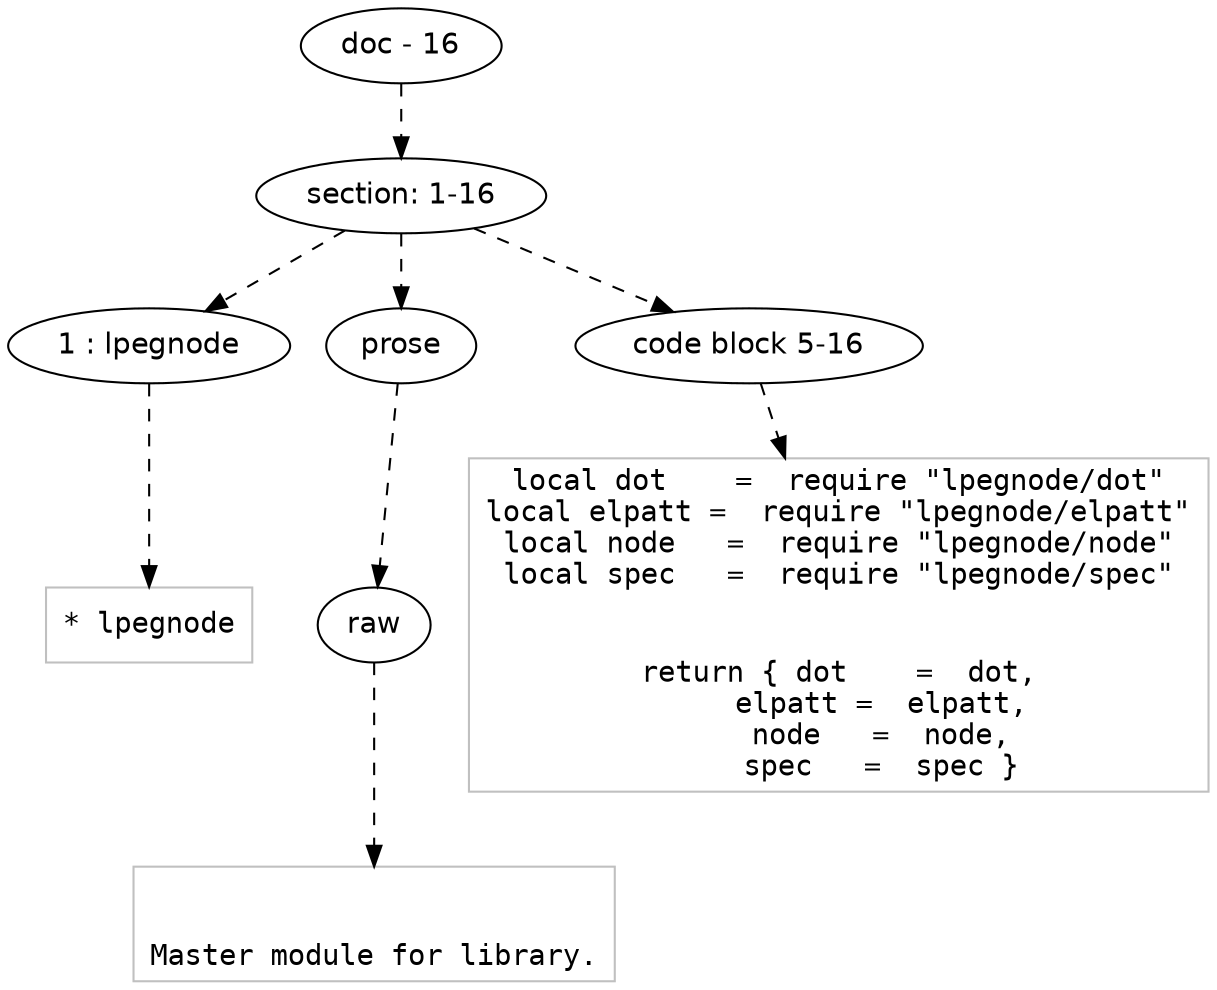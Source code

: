 digraph lpegNode {

node [fontname=Helvetica]
edge [style=dashed]

doc_0 [label="doc - 16"]


doc_0 -> { section_1}
{rank=same; section_1}

section_1 [label="section: 1-16"]


// END RANK doc_0

section_1 -> { header_2 prose_3 codeblock_4}
{rank=same; header_2 prose_3 codeblock_4}

header_2 [label="1 : lpegnode"]

prose_3 [label="prose"]

codeblock_4 [label="code block 5-16"]


// END RANK section_1

header_2 -> leaf_5
leaf_5  [color=Gray,shape=rectangle,fontname=Inconsolata,label="* lpegnode"]
// END RANK header_2

prose_3 -> { raw_6}
{rank=same; raw_6}

raw_6 [label="raw"]


// END RANK prose_3

raw_6 -> leaf_7
leaf_7  [color=Gray,shape=rectangle,fontname=Inconsolata,label="

Master module for library.
"]
// END RANK raw_6

codeblock_4 -> leaf_8
leaf_8  [color=Gray,shape=rectangle,fontname=Inconsolata,label="local dot    =  require \"lpegnode/dot\"
local elpatt =  require \"lpegnode/elpatt\"
local node   =  require \"lpegnode/node\"
local spec   =  require \"lpegnode/spec\"


return { dot    =  dot,
     elpatt =  elpatt,
     node   =  node,
     spec   =  spec }"]
// END RANK codeblock_4


}
